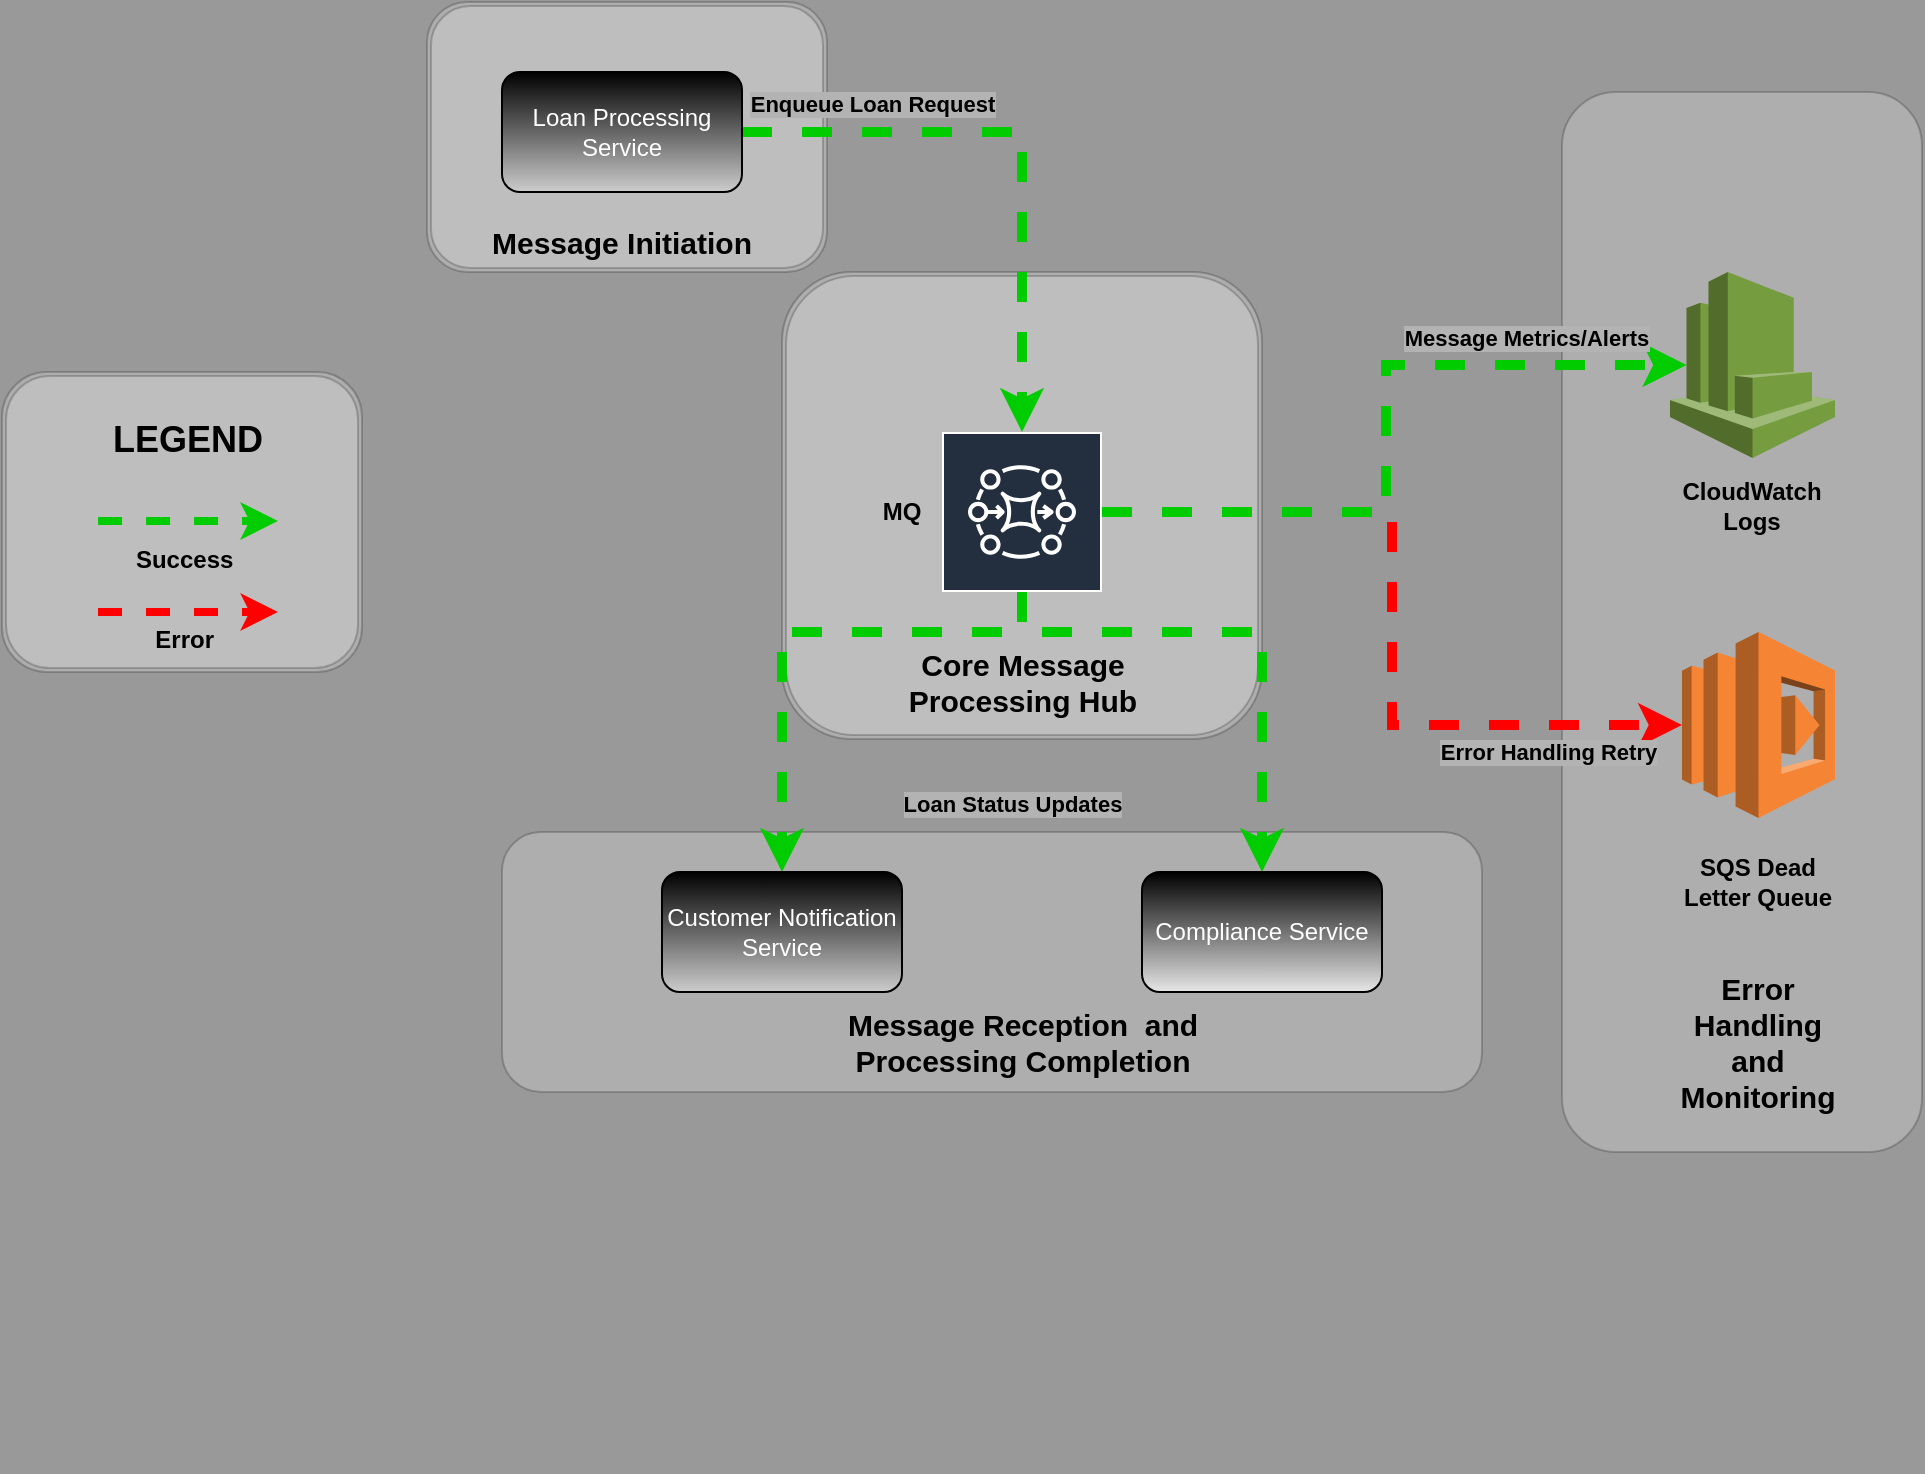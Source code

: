 <mxfile version="24.8.0">
  <diagram name="Page-1" id="SkigJRigNg3A36J5fPUV">
    <mxGraphModel dx="2284" dy="772" grid="1" gridSize="10" guides="1" tooltips="1" connect="1" arrows="1" fold="1" page="1" pageScale="1" pageWidth="850" pageHeight="1100" background="#999999" math="0" shadow="0">
      <root>
        <mxCell id="0" />
        <mxCell id="1" parent="0" />
        <mxCell id="YzbT-L8hGDfXFzFk-YVD-21" value="a" style="shape=ext;double=1;rounded=1;whiteSpace=wrap;html=1;textOpacity=0;opacity=20;" parent="1" vertex="1">
          <mxGeometry x="52.5" y="5" width="200" height="135" as="geometry" />
        </mxCell>
        <mxCell id="YzbT-L8hGDfXFzFk-YVD-18" value="" style="shape=ext;double=1;rounded=1;whiteSpace=wrap;html=1;opacity=20;" parent="1" vertex="1">
          <mxGeometry x="230" y="140" width="240" height="233.5" as="geometry" />
        </mxCell>
        <mxCell id="YzbT-L8hGDfXFzFk-YVD-16" value="" style="rounded=1;whiteSpace=wrap;html=1;opacity=20;" parent="1" vertex="1">
          <mxGeometry x="90" y="420" width="490" height="130" as="geometry" />
        </mxCell>
        <mxCell id="YzbT-L8hGDfXFzFk-YVD-11" value="" style="rounded=1;whiteSpace=wrap;html=1;opacity=20;" parent="1" vertex="1">
          <mxGeometry x="620" y="50" width="180" height="530" as="geometry" />
        </mxCell>
        <mxCell id="fFSCSp_Biz5DmQAELRgy-18" style="edgeStyle=orthogonalEdgeStyle;rounded=0;orthogonalLoop=1;jettySize=auto;html=1;strokeColor=#00CC00;strokeWidth=5;dashed=1;" edge="1" parent="1" source="YzbT-L8hGDfXFzFk-YVD-1" target="YzbT-L8hGDfXFzFk-YVD-5">
          <mxGeometry relative="1" as="geometry">
            <Array as="points">
              <mxPoint x="230" y="320" />
            </Array>
          </mxGeometry>
        </mxCell>
        <mxCell id="fFSCSp_Biz5DmQAELRgy-19" style="edgeStyle=orthogonalEdgeStyle;rounded=0;orthogonalLoop=1;jettySize=auto;html=1;strokeColor=#00CC00;dashed=1;strokeWidth=5;" edge="1" parent="1" source="YzbT-L8hGDfXFzFk-YVD-1" target="YzbT-L8hGDfXFzFk-YVD-4">
          <mxGeometry relative="1" as="geometry">
            <Array as="points">
              <mxPoint x="470" y="320" />
            </Array>
          </mxGeometry>
        </mxCell>
        <mxCell id="YzbT-L8hGDfXFzFk-YVD-1" value="" style="sketch=0;outlineConnect=0;fontColor=#232F3E;gradientColor=none;strokeColor=#ffffff;fillColor=#232F3E;dashed=0;verticalLabelPosition=middle;verticalAlign=bottom;align=center;html=1;whiteSpace=wrap;fontSize=10;fontStyle=1;spacing=3;shape=mxgraph.aws4.productIcon;prIcon=mxgraph.aws4.mq;" parent="1" vertex="1">
          <mxGeometry x="310" y="220" width="80" height="80" as="geometry" />
        </mxCell>
        <mxCell id="YzbT-L8hGDfXFzFk-YVD-2" value="" style="outlineConnect=0;dashed=0;verticalLabelPosition=bottom;verticalAlign=top;align=center;html=1;shape=mxgraph.aws3.cloudwatch;fillColor=#759C3E;gradientColor=none;" parent="1" vertex="1">
          <mxGeometry x="674" y="140" width="82.5" height="93" as="geometry" />
        </mxCell>
        <mxCell id="YzbT-L8hGDfXFzFk-YVD-3" value="" style="outlineConnect=0;dashed=0;verticalLabelPosition=bottom;verticalAlign=top;align=center;html=1;shape=mxgraph.aws3.lambda;fillColor=#F58534;gradientColor=none;" parent="1" vertex="1">
          <mxGeometry x="680" y="320" width="76.5" height="93" as="geometry" />
        </mxCell>
        <mxCell id="YzbT-L8hGDfXFzFk-YVD-4" value="&lt;font color=&quot;#ffffff&quot;&gt;Compliance Service&lt;/font&gt;" style="rounded=1;whiteSpace=wrap;html=1;fillColor=#E6E6E6;gradientColor=#000000;strokeColor=#000000;gradientDirection=north;" parent="1" vertex="1">
          <mxGeometry x="410" y="440" width="120" height="60" as="geometry" />
        </mxCell>
        <mxCell id="YzbT-L8hGDfXFzFk-YVD-5" value="&lt;font color=&quot;#ffffff&quot;&gt;Customer Notification Service&lt;/font&gt;" style="rounded=1;whiteSpace=wrap;html=1;fillColor=#CCCCCC;gradientColor=#000000;strokeColor=#000000;gradientDirection=north;" parent="1" vertex="1">
          <mxGeometry x="170" y="440" width="120" height="60" as="geometry" />
        </mxCell>
        <mxCell id="YzbT-L8hGDfXFzFk-YVD-30" style="edgeStyle=orthogonalEdgeStyle;rounded=0;orthogonalLoop=1;jettySize=auto;html=1;exitX=1;exitY=0.5;exitDx=0;exitDy=0;strokeColor=#00CC00;dashed=1;strokeWidth=5;" parent="1" source="YzbT-L8hGDfXFzFk-YVD-6" target="YzbT-L8hGDfXFzFk-YVD-1" edge="1">
          <mxGeometry relative="1" as="geometry" />
        </mxCell>
        <mxCell id="YzbT-L8hGDfXFzFk-YVD-6" value="&lt;font color=&quot;#ffffff&quot;&gt;Loan Processing Service&lt;/font&gt;" style="rounded=1;whiteSpace=wrap;html=1;fillColor=#CCCCCC;gradientColor=#000000;strokeColor=#000000;gradientDirection=north;" parent="1" vertex="1">
          <mxGeometry x="90" y="40" width="120" height="60" as="geometry" />
        </mxCell>
        <mxCell id="YzbT-L8hGDfXFzFk-YVD-7" style="edgeStyle=orthogonalEdgeStyle;rounded=0;orthogonalLoop=1;jettySize=auto;html=1;entryX=0;entryY=0.5;entryDx=0;entryDy=0;entryPerimeter=0;dashed=1;strokeColor=#FF0000;strokeWidth=5;" parent="1" source="YzbT-L8hGDfXFzFk-YVD-1" target="YzbT-L8hGDfXFzFk-YVD-3" edge="1">
          <mxGeometry relative="1" as="geometry" />
        </mxCell>
        <mxCell id="YzbT-L8hGDfXFzFk-YVD-8" value="Error Handling Retry" style="edgeLabel;html=1;align=center;verticalAlign=middle;resizable=0;points=[];labelBackgroundColor=#B3B3B3;fontStyle=1" parent="YzbT-L8hGDfXFzFk-YVD-7" vertex="1" connectable="0">
          <mxGeometry x="-0.353" y="-6" relative="1" as="geometry">
            <mxPoint x="94" y="114" as="offset" />
          </mxGeometry>
        </mxCell>
        <mxCell id="YzbT-L8hGDfXFzFk-YVD-9" style="edgeStyle=orthogonalEdgeStyle;rounded=0;orthogonalLoop=1;jettySize=auto;html=1;entryX=0.1;entryY=0.5;entryDx=0;entryDy=0;entryPerimeter=0;strokeWidth=5;dashed=1;strokeColor=#00CC00;" parent="1" source="YzbT-L8hGDfXFzFk-YVD-1" target="YzbT-L8hGDfXFzFk-YVD-2" edge="1">
          <mxGeometry relative="1" as="geometry" />
        </mxCell>
        <mxCell id="YzbT-L8hGDfXFzFk-YVD-10" value="Message Metrics/Alerts" style="edgeLabel;html=1;align=center;verticalAlign=middle;resizable=0;points=[];labelBackgroundColor=#B3B3B3;fontStyle=1" parent="1" vertex="1" connectable="0">
          <mxGeometry x="600.001" y="290" as="geometry">
            <mxPoint x="2" y="-117" as="offset" />
          </mxGeometry>
        </mxCell>
        <mxCell id="YzbT-L8hGDfXFzFk-YVD-17" value="Message Reception&amp;nbsp; and Processing Completion" style="text;strokeColor=none;align=center;fillColor=none;html=1;verticalAlign=middle;whiteSpace=wrap;rounded=0;fontStyle=1;fontSize=15;" parent="1" vertex="1">
          <mxGeometry x="252.5" y="510" width="195" height="30" as="geometry" />
        </mxCell>
        <mxCell id="YzbT-L8hGDfXFzFk-YVD-19" value="Core Message Processing Hub" style="text;strokeColor=none;align=center;fillColor=none;html=1;verticalAlign=middle;whiteSpace=wrap;rounded=0;fontSize=15;fontStyle=1" parent="1" vertex="1">
          <mxGeometry x="272.5" y="330" width="155" height="30" as="geometry" />
        </mxCell>
        <mxCell id="YzbT-L8hGDfXFzFk-YVD-22" value="Message Initiation" style="text;strokeColor=none;align=center;fillColor=none;html=1;verticalAlign=middle;whiteSpace=wrap;rounded=0;fontSize=15;fontStyle=1" parent="1" vertex="1">
          <mxGeometry x="80" y="110" width="140" height="30" as="geometry" />
        </mxCell>
        <mxCell id="YzbT-L8hGDfXFzFk-YVD-24" value="Error Handling and Monitoring" style="text;strokeColor=none;align=center;fillColor=none;html=1;verticalAlign=middle;whiteSpace=wrap;rounded=0;fontSize=15;fontStyle=1" parent="1" vertex="1">
          <mxGeometry x="688.25" y="510" width="60" height="30" as="geometry" />
        </mxCell>
        <mxCell id="lU9kTMsstc44mvVwPtHD-2" value="Enqueue Loan Request" style="edgeLabel;html=1;align=center;verticalAlign=middle;resizable=0;points=[];labelBackgroundColor=#B3B3B3;fontStyle=1" parent="1" vertex="1" connectable="0">
          <mxGeometry x="630.004" y="390" as="geometry">
            <mxPoint x="-355" y="-334" as="offset" />
          </mxGeometry>
        </mxCell>
        <mxCell id="lU9kTMsstc44mvVwPtHD-3" value="Loan Status Updates" style="edgeLabel;html=1;align=center;verticalAlign=middle;resizable=0;points=[];labelBackgroundColor=#B3B3B3;fontStyle=1" parent="1" vertex="1" connectable="0">
          <mxGeometry x="700.004" y="740" as="geometry">
            <mxPoint x="-355" y="-334" as="offset" />
          </mxGeometry>
        </mxCell>
        <mxCell id="fFSCSp_Biz5DmQAELRgy-1" value="" style="group" vertex="1" connectable="0" parent="1">
          <mxGeometry x="-160" y="190" width="180" height="150" as="geometry" />
        </mxCell>
        <mxCell id="fFSCSp_Biz5DmQAELRgy-2" value="" style="shape=ext;double=1;rounded=1;whiteSpace=wrap;html=1;opacity=20;" vertex="1" parent="fFSCSp_Biz5DmQAELRgy-1">
          <mxGeometry width="180" height="150.0" as="geometry" />
        </mxCell>
        <mxCell id="fFSCSp_Biz5DmQAELRgy-3" value="" style="endArrow=classic;html=1;rounded=0;entryX=0.833;entryY=0.83;entryDx=0;entryDy=0;entryPerimeter=0;dashed=1;strokeColor=#00CC00;strokeWidth=4;" edge="1" parent="fFSCSp_Biz5DmQAELRgy-1">
          <mxGeometry width="50" height="50" relative="1" as="geometry">
            <mxPoint x="48.03" y="74.501" as="sourcePoint" />
            <mxPoint x="137.97" y="74.514" as="targetPoint" />
          </mxGeometry>
        </mxCell>
        <mxCell id="fFSCSp_Biz5DmQAELRgy-4" value="" style="endArrow=classic;html=1;rounded=0;entryX=0.833;entryY=0.83;entryDx=0;entryDy=0;entryPerimeter=0;strokeColor=#FF0000;dashed=1;strokeWidth=4;" edge="1" parent="fFSCSp_Biz5DmQAELRgy-1">
          <mxGeometry width="50" height="50" relative="1" as="geometry">
            <mxPoint x="48" y="120.004" as="sourcePoint" />
            <mxPoint x="138" y="120.004" as="targetPoint" />
          </mxGeometry>
        </mxCell>
        <mxCell id="fFSCSp_Biz5DmQAELRgy-11" value="&lt;b&gt;Success&amp;nbsp;&lt;/b&gt;" style="text;strokeColor=none;align=center;fillColor=none;html=1;verticalAlign=middle;whiteSpace=wrap;rounded=0;" vertex="1" parent="fFSCSp_Biz5DmQAELRgy-1">
          <mxGeometry x="63" y="89.999" width="60" height="7.377" as="geometry" />
        </mxCell>
        <mxCell id="fFSCSp_Biz5DmQAELRgy-12" value="&lt;b&gt;Error&amp;nbsp;&lt;/b&gt;" style="text;strokeColor=none;align=center;fillColor=none;html=1;verticalAlign=middle;whiteSpace=wrap;rounded=0;" vertex="1" parent="fFSCSp_Biz5DmQAELRgy-1">
          <mxGeometry x="63" y="130.003" width="60" height="7.377" as="geometry" />
        </mxCell>
        <mxCell id="fFSCSp_Biz5DmQAELRgy-13" value="&lt;b style=&quot;font-size: 18px;&quot;&gt;LEGEND&lt;/b&gt;" style="text;strokeColor=none;align=center;fillColor=none;html=1;verticalAlign=middle;whiteSpace=wrap;rounded=0;fontSize=18;" vertex="1" parent="fFSCSp_Biz5DmQAELRgy-1">
          <mxGeometry x="63" y="29.999" width="60" height="7.377" as="geometry" />
        </mxCell>
        <mxCell id="fFSCSp_Biz5DmQAELRgy-24" value="&lt;b&gt;CloudWatch Logs&lt;/b&gt;" style="text;strokeColor=none;align=center;fillColor=none;html=1;verticalAlign=middle;whiteSpace=wrap;rounded=0;" vertex="1" parent="1">
          <mxGeometry x="685.25" y="241.75" width="60" height="30" as="geometry" />
        </mxCell>
        <mxCell id="fFSCSp_Biz5DmQAELRgy-30" value="&lt;b&gt;SQS Dead Letter Queue&lt;/b&gt;" style="text;strokeColor=none;align=center;fillColor=none;html=1;verticalAlign=middle;whiteSpace=wrap;rounded=0;" vertex="1" parent="1">
          <mxGeometry x="677.38" y="430" width="81.75" height="30" as="geometry" />
        </mxCell>
        <mxCell id="fFSCSp_Biz5DmQAELRgy-32" value="&lt;b&gt;MQ&lt;/b&gt;" style="text;strokeColor=none;align=center;fillColor=none;html=1;verticalAlign=middle;whiteSpace=wrap;rounded=0;" vertex="1" parent="1">
          <mxGeometry x="260" y="245" width="60" height="30" as="geometry" />
        </mxCell>
      </root>
    </mxGraphModel>
  </diagram>
</mxfile>
